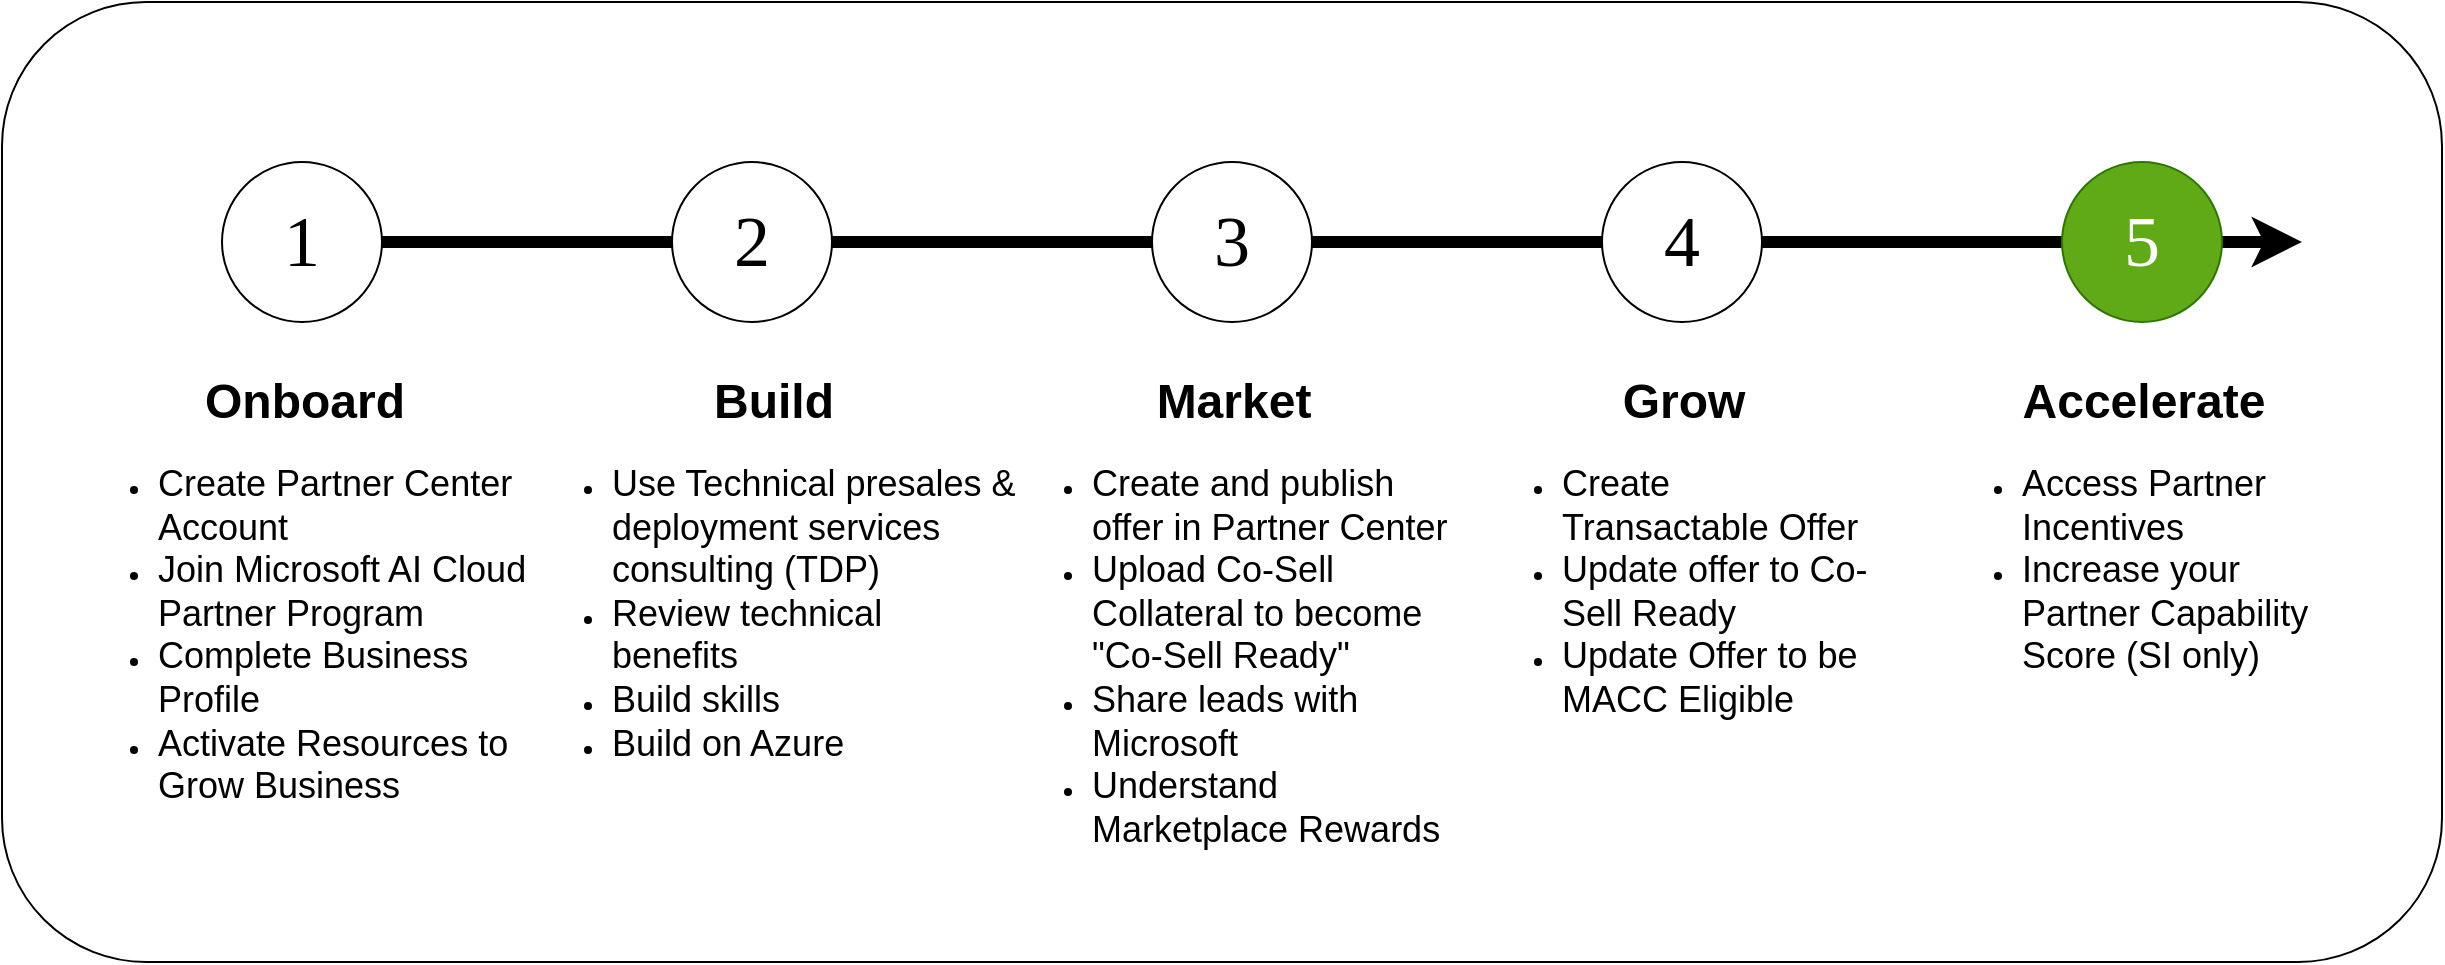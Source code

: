 <mxfile>
    <diagram id="wD_UqGKsujkhyQsqiyyg" name="Page-1">
        <mxGraphModel dx="1280" dy="651" grid="1" gridSize="10" guides="1" tooltips="1" connect="1" arrows="1" fold="1" page="1" pageScale="1" pageWidth="850" pageHeight="1100" math="0" shadow="0">
            <root>
                <mxCell id="0"/>
                <mxCell id="1" parent="0"/>
                <mxCell id="19" value="" style="rounded=1;whiteSpace=wrap;html=1;fontFamily=Tahoma;fontSize=36;" parent="1" vertex="1">
                    <mxGeometry x="90" y="30" width="1220" height="480" as="geometry"/>
                </mxCell>
                <mxCell id="2" value="&lt;h1 style=&quot;text-align: center;&quot;&gt;Onboard&lt;/h1&gt;&lt;p&gt;&lt;/p&gt;&lt;ul&gt;&lt;li style=&quot;&quot;&gt;&lt;span style=&quot;background-color: initial;&quot;&gt;&lt;font style=&quot;font-size: 18px;&quot;&gt;Create Partner Center Account&lt;/font&gt;&lt;/span&gt;&lt;/li&gt;&lt;li style=&quot;&quot;&gt;&lt;font style=&quot;font-size: 18px;&quot;&gt;Join Microsoft AI Cloud Partner Program&lt;/font&gt;&lt;/li&gt;&lt;li style=&quot;&quot;&gt;&lt;font style=&quot;font-size: 18px;&quot;&gt;Complete Business Profile&lt;/font&gt;&lt;/li&gt;&lt;li style=&quot;&quot;&gt;&lt;font style=&quot;font-size: 18px;&quot;&gt;Activate Resources to Grow Business&lt;/font&gt;&lt;/li&gt;&lt;/ul&gt;&lt;p&gt;&lt;span style=&quot;background-color: initial;&quot;&gt;&lt;font size=&quot;3&quot;&gt;&amp;nbsp;&lt;/font&gt;&lt;/span&gt;&lt;br&gt;&lt;/p&gt;" style="text;html=1;strokeColor=none;fillColor=none;spacing=5;spacingTop=-20;whiteSpace=wrap;overflow=hidden;rounded=0;" parent="1" vertex="1">
                    <mxGeometry x="122.5" y="210" width="235" height="280" as="geometry"/>
                </mxCell>
                <mxCell id="3" value="&lt;h1 style=&quot;text-align: center;&quot;&gt;Build&lt;/h1&gt;&lt;p&gt;&lt;/p&gt;&lt;ul&gt;&lt;li style=&quot;&quot;&gt;&lt;font style=&quot;font-size: 18px;&quot;&gt;&lt;p style=&quot;border-color: var(--border-color); font-variant-numeric: normal; font-variant-east-asian: normal; font-variant-alternates: normal; font-kerning: auto; font-optical-sizing: auto; font-feature-settings: normal; font-variation-settings: normal; font-variant-position: normal; font-stretch: normal; line-height: normal; background-color: initial; margin: 0px; display: inline !important;&quot; class=&quot;p1&quot;&gt;Use Technical presales&amp;nbsp;&lt;/p&gt;&amp;amp; deployment services consulting (TDP)&lt;/font&gt;&lt;/li&gt;&lt;li&gt;&lt;font style=&quot;font-size: 18px;&quot;&gt;Review technical benefits&lt;/font&gt;&lt;/li&gt;&lt;li&gt;&lt;font style=&quot;font-size: 18px;&quot;&gt;Build skills&lt;/font&gt;&lt;/li&gt;&lt;li&gt;&lt;font style=&quot;font-size: 18px;&quot;&gt;Build on Azure&lt;/font&gt;&lt;/li&gt;&lt;/ul&gt;" style="text;html=1;strokeColor=none;fillColor=none;spacing=5;spacingTop=-20;whiteSpace=wrap;overflow=hidden;rounded=0;" parent="1" vertex="1">
                    <mxGeometry x="350" y="210" width="250" height="200" as="geometry"/>
                </mxCell>
                <mxCell id="4" value="&lt;h1 style=&quot;text-align: center;&quot;&gt;Market&lt;/h1&gt;&lt;p&gt;&lt;/p&gt;&lt;ul&gt;&lt;li style=&quot;&quot;&gt;&lt;span style=&quot;background-color: initial;&quot;&gt;&lt;font style=&quot;font-size: 18px;&quot;&gt;Create and publish offer in Partner Center&lt;/font&gt;&lt;/span&gt;&lt;/li&gt;&lt;li style=&quot;&quot;&gt;&lt;font style=&quot;font-size: 18px;&quot;&gt;Upload Co-Sell Collateral to become &quot;Co-Sell Ready&quot;&lt;/font&gt;&lt;/li&gt;&lt;li style=&quot;&quot;&gt;&lt;font style=&quot;font-size: 18px;&quot;&gt;Share leads with Microsoft&lt;/font&gt;&lt;/li&gt;&lt;li style=&quot;&quot;&gt;&lt;font style=&quot;font-size: 18px;&quot;&gt;Understand Marketplace Rewards&lt;/font&gt;&lt;/li&gt;&lt;/ul&gt;" style="text;html=1;strokeColor=none;fillColor=none;spacing=5;spacingTop=-20;whiteSpace=wrap;overflow=hidden;rounded=0;" parent="1" vertex="1">
                    <mxGeometry x="590" y="210" width="230" height="290" as="geometry"/>
                </mxCell>
                <mxCell id="5" value="&lt;h1 style=&quot;text-align: center;&quot;&gt;Grow&lt;/h1&gt;&lt;p&gt;&lt;/p&gt;&lt;ul&gt;&lt;li style=&quot;&quot;&gt;&lt;span style=&quot;background-color: initial;&quot;&gt;&lt;font style=&quot;font-size: 18px;&quot;&gt;Create Transactable Offer&lt;/font&gt;&lt;/span&gt;&lt;/li&gt;&lt;li style=&quot;&quot;&gt;&lt;span style=&quot;background-color: initial;&quot;&gt;&lt;font style=&quot;font-size: 18px;&quot;&gt;Update offer to Co-Sell Ready&lt;/font&gt;&lt;/span&gt;&lt;/li&gt;&lt;li style=&quot;&quot;&gt;&lt;span style=&quot;background-color: initial;&quot;&gt;&lt;font style=&quot;font-size: 18px;&quot;&gt;Update Offer to be MACC Eligible&lt;/font&gt;&lt;/span&gt;&lt;/li&gt;&lt;/ul&gt;" style="text;html=1;strokeColor=none;fillColor=none;spacing=5;spacingTop=-20;whiteSpace=wrap;overflow=hidden;rounded=0;" parent="1" vertex="1">
                    <mxGeometry x="825" y="210" width="210" height="200" as="geometry"/>
                </mxCell>
                <mxCell id="6" value="&lt;h1 style=&quot;text-align: center;&quot;&gt;Accelerate&lt;/h1&gt;&lt;p&gt;&lt;/p&gt;&lt;ul&gt;&lt;li style=&quot;&quot;&gt;&lt;span style=&quot;background-color: initial;&quot;&gt;&lt;font style=&quot;font-size: 18px;&quot;&gt;Access Partner Incentives&lt;/font&gt;&lt;/span&gt;&lt;/li&gt;&lt;li style=&quot;&quot;&gt;&lt;font style=&quot;font-size: 18px;&quot;&gt;Increase your Partner Capability Score (SI only)&lt;/font&gt;&lt;/li&gt;&lt;/ul&gt;" style="text;html=1;strokeColor=none;fillColor=none;spacing=5;spacingTop=-20;whiteSpace=wrap;overflow=hidden;rounded=0;" parent="1" vertex="1">
                    <mxGeometry x="1055" y="210" width="210" height="200" as="geometry"/>
                </mxCell>
                <mxCell id="7" value="" style="endArrow=classic;html=1;strokeWidth=6;startArrow=none;" parent="1" source="17" edge="1">
                    <mxGeometry width="50" height="50" relative="1" as="geometry">
                        <mxPoint x="220" y="150" as="sourcePoint"/>
                        <mxPoint x="1240" y="150" as="targetPoint"/>
                    </mxGeometry>
                </mxCell>
                <mxCell id="12" value="" style="endArrow=none;html=1;strokeWidth=6;" parent="1" target="11" edge="1">
                    <mxGeometry width="50" height="50" relative="1" as="geometry">
                        <mxPoint x="220" y="150" as="sourcePoint"/>
                        <mxPoint x="1240" y="150" as="targetPoint"/>
                    </mxGeometry>
                </mxCell>
                <mxCell id="11" value="&lt;font face=&quot;Tahoma&quot;&gt;&lt;span style=&quot;font-size: 36px;&quot;&gt;2&lt;/span&gt;&lt;/font&gt;" style="ellipse;whiteSpace=wrap;html=1;aspect=fixed;" parent="1" vertex="1">
                    <mxGeometry x="425" y="110" width="80" height="80" as="geometry"/>
                </mxCell>
                <mxCell id="10" value="&lt;font style=&quot;font-size: 36px;&quot; face=&quot;Tahoma&quot;&gt;1&lt;/font&gt;" style="ellipse;whiteSpace=wrap;html=1;aspect=fixed;" parent="1" vertex="1">
                    <mxGeometry x="200" y="110" width="80" height="80" as="geometry"/>
                </mxCell>
                <mxCell id="14" value="" style="endArrow=none;html=1;strokeWidth=6;startArrow=none;" parent="1" source="11" target="13" edge="1">
                    <mxGeometry width="50" height="50" relative="1" as="geometry">
                        <mxPoint x="505" y="150" as="sourcePoint"/>
                        <mxPoint x="1240" y="150" as="targetPoint"/>
                    </mxGeometry>
                </mxCell>
                <mxCell id="13" value="&lt;font face=&quot;Tahoma&quot;&gt;&lt;span style=&quot;font-size: 36px;&quot;&gt;3&lt;/span&gt;&lt;/font&gt;" style="ellipse;whiteSpace=wrap;html=1;aspect=fixed;" parent="1" vertex="1">
                    <mxGeometry x="665" y="110" width="80" height="80" as="geometry"/>
                </mxCell>
                <mxCell id="16" value="" style="endArrow=none;html=1;strokeWidth=6;startArrow=none;" parent="1" source="13" target="15" edge="1">
                    <mxGeometry width="50" height="50" relative="1" as="geometry">
                        <mxPoint x="735" y="150" as="sourcePoint"/>
                        <mxPoint x="1240" y="150" as="targetPoint"/>
                    </mxGeometry>
                </mxCell>
                <mxCell id="15" value="&lt;font face=&quot;Tahoma&quot;&gt;&lt;span style=&quot;font-size: 36px;&quot;&gt;4&lt;/span&gt;&lt;/font&gt;" style="ellipse;whiteSpace=wrap;html=1;aspect=fixed;" parent="1" vertex="1">
                    <mxGeometry x="890" y="110" width="80" height="80" as="geometry"/>
                </mxCell>
                <mxCell id="18" value="" style="endArrow=none;html=1;strokeWidth=6;startArrow=none;" parent="1" source="15" target="17" edge="1">
                    <mxGeometry width="50" height="50" relative="1" as="geometry">
                        <mxPoint x="960" y="150" as="sourcePoint"/>
                        <mxPoint x="1240" y="150" as="targetPoint"/>
                    </mxGeometry>
                </mxCell>
                <mxCell id="17" value="&lt;font face=&quot;Tahoma&quot;&gt;&lt;span style=&quot;font-size: 36px;&quot;&gt;5&lt;/span&gt;&lt;/font&gt;" style="ellipse;whiteSpace=wrap;html=1;aspect=fixed;fillColor=#60a917;fontColor=#ffffff;strokeColor=#2D7600;" parent="1" vertex="1">
                    <mxGeometry x="1120" y="110" width="80" height="80" as="geometry"/>
                </mxCell>
            </root>
        </mxGraphModel>
    </diagram>
</mxfile>